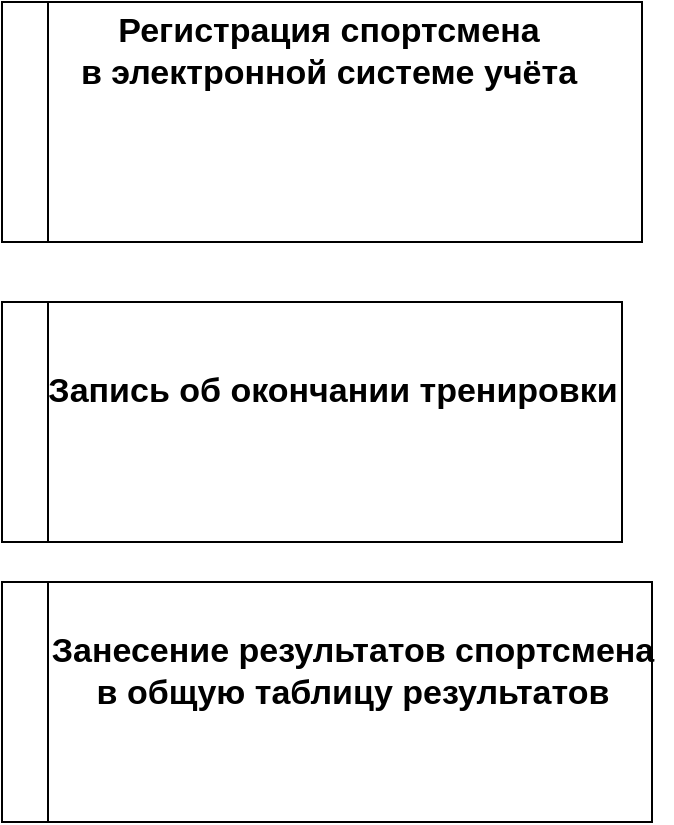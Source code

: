 <mxfile version="22.1.5" type="device">
  <diagram name="Страница — 1" id="sQ5QRMQraN9dKrUVdKXX">
    <mxGraphModel dx="832" dy="517" grid="1" gridSize="10" guides="1" tooltips="1" connect="1" arrows="1" fold="1" page="1" pageScale="1" pageWidth="827" pageHeight="1169" math="0" shadow="0">
      <root>
        <mxCell id="0" />
        <mxCell id="1" parent="0" />
        <mxCell id="q-f4MAi4GW2ZZLyZNm_S-5" value="" style="swimlane;horizontal=0;whiteSpace=wrap;html=1;" parent="1" vertex="1">
          <mxGeometry x="160" y="80" width="320" height="120" as="geometry" />
        </mxCell>
        <mxCell id="q-f4MAi4GW2ZZLyZNm_S-7" value="&lt;b style=&quot;font-size: 17px;&quot;&gt;Регистрация спортсмена &lt;br&gt;в электронной системе учёта&lt;/b&gt;" style="text;html=1;align=center;verticalAlign=middle;resizable=0;points=[];autosize=1;strokeColor=none;fillColor=none;" parent="q-f4MAi4GW2ZZLyZNm_S-5" vertex="1">
          <mxGeometry x="27.5" width="270" height="50" as="geometry" />
        </mxCell>
        <mxCell id="q-f4MAi4GW2ZZLyZNm_S-9" value="" style="swimlane;horizontal=0;whiteSpace=wrap;html=1;" parent="1" vertex="1">
          <mxGeometry x="160" y="230" width="310" height="120" as="geometry" />
        </mxCell>
        <mxCell id="q-f4MAi4GW2ZZLyZNm_S-10" value="&lt;span style=&quot;font-size: 17px;&quot;&gt;&lt;b&gt;Запись об окончании тренировки&lt;/b&gt;&lt;/span&gt;" style="text;html=1;align=center;verticalAlign=middle;resizable=0;points=[];autosize=1;strokeColor=none;fillColor=none;" parent="q-f4MAi4GW2ZZLyZNm_S-9" vertex="1">
          <mxGeometry x="15" y="30" width="300" height="30" as="geometry" />
        </mxCell>
        <mxCell id="q-f4MAi4GW2ZZLyZNm_S-11" value="" style="swimlane;horizontal=0;whiteSpace=wrap;html=1;" parent="1" vertex="1">
          <mxGeometry x="160" y="370" width="325" height="120" as="geometry" />
        </mxCell>
        <mxCell id="q-f4MAi4GW2ZZLyZNm_S-12" value="&lt;span style=&quot;font-size: 17px;&quot;&gt;&lt;b&gt;Занесение результатов спортсмена &lt;br&gt;в общую таблицу результатов&lt;/b&gt;&lt;/span&gt;" style="text;html=1;align=center;verticalAlign=middle;resizable=0;points=[];autosize=1;strokeColor=none;fillColor=none;" parent="q-f4MAi4GW2ZZLyZNm_S-11" vertex="1">
          <mxGeometry x="15" y="20" width="320" height="50" as="geometry" />
        </mxCell>
      </root>
    </mxGraphModel>
  </diagram>
</mxfile>
